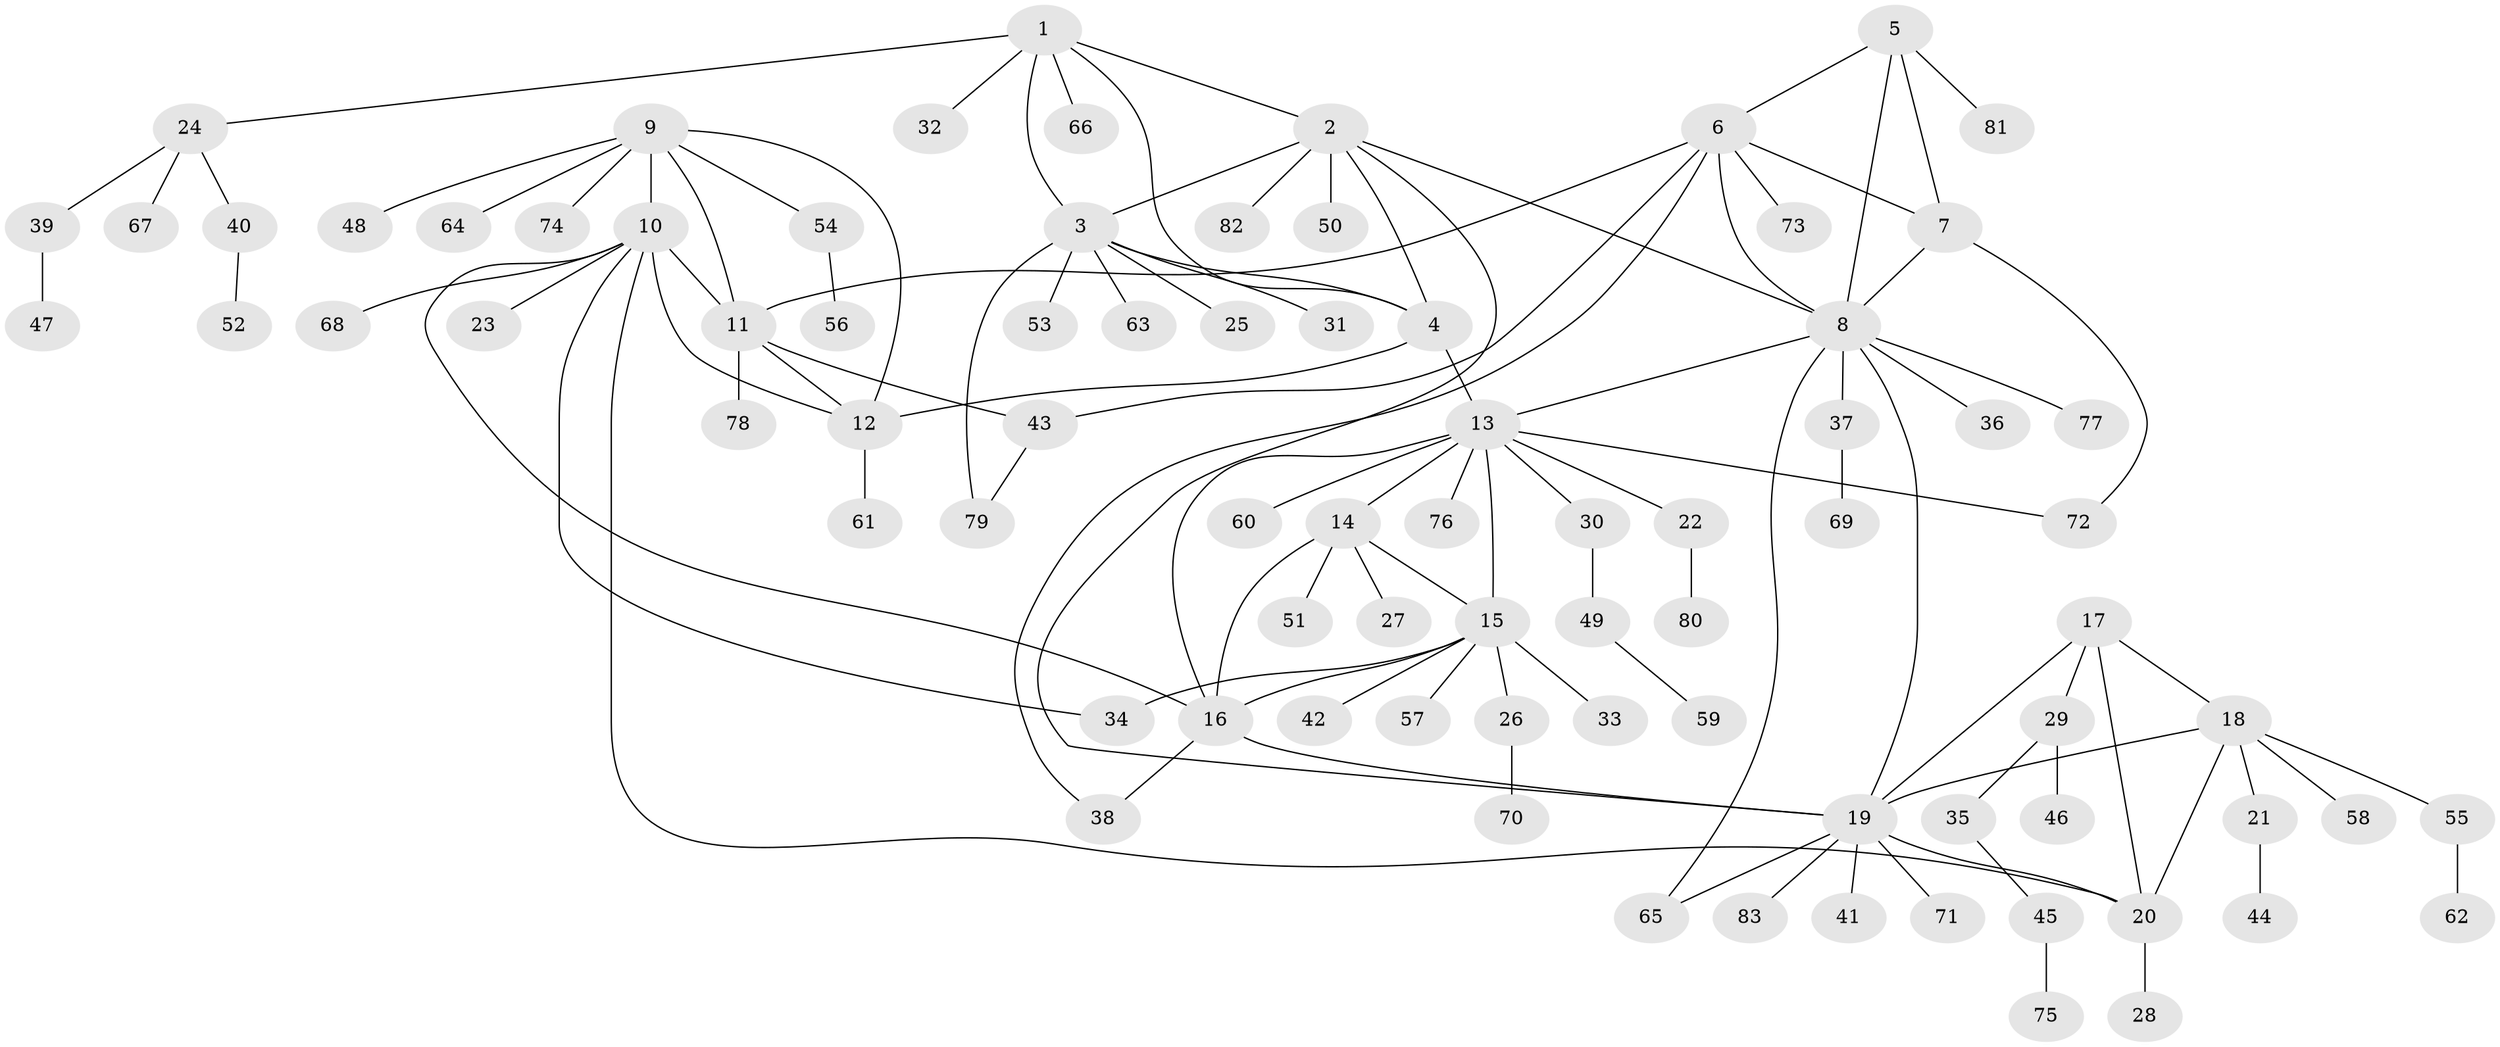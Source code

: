 // coarse degree distribution, {4: 0.0847457627118644, 11: 0.01694915254237288, 6: 0.03389830508474576, 7: 0.05084745762711865, 8: 0.03389830508474576, 9: 0.01694915254237288, 5: 0.03389830508474576, 1: 0.6101694915254238, 3: 0.05084745762711865, 2: 0.06779661016949153}
// Generated by graph-tools (version 1.1) at 2025/24/03/03/25 07:24:16]
// undirected, 83 vertices, 109 edges
graph export_dot {
graph [start="1"]
  node [color=gray90,style=filled];
  1;
  2;
  3;
  4;
  5;
  6;
  7;
  8;
  9;
  10;
  11;
  12;
  13;
  14;
  15;
  16;
  17;
  18;
  19;
  20;
  21;
  22;
  23;
  24;
  25;
  26;
  27;
  28;
  29;
  30;
  31;
  32;
  33;
  34;
  35;
  36;
  37;
  38;
  39;
  40;
  41;
  42;
  43;
  44;
  45;
  46;
  47;
  48;
  49;
  50;
  51;
  52;
  53;
  54;
  55;
  56;
  57;
  58;
  59;
  60;
  61;
  62;
  63;
  64;
  65;
  66;
  67;
  68;
  69;
  70;
  71;
  72;
  73;
  74;
  75;
  76;
  77;
  78;
  79;
  80;
  81;
  82;
  83;
  1 -- 2;
  1 -- 3;
  1 -- 4;
  1 -- 24;
  1 -- 32;
  1 -- 66;
  2 -- 3;
  2 -- 4;
  2 -- 8;
  2 -- 19;
  2 -- 50;
  2 -- 82;
  3 -- 4;
  3 -- 25;
  3 -- 31;
  3 -- 53;
  3 -- 63;
  3 -- 79;
  4 -- 12;
  4 -- 13;
  5 -- 6;
  5 -- 7;
  5 -- 8;
  5 -- 81;
  6 -- 7;
  6 -- 8;
  6 -- 11;
  6 -- 38;
  6 -- 43;
  6 -- 73;
  7 -- 8;
  7 -- 72;
  8 -- 13;
  8 -- 19;
  8 -- 36;
  8 -- 37;
  8 -- 65;
  8 -- 77;
  9 -- 10;
  9 -- 11;
  9 -- 12;
  9 -- 48;
  9 -- 54;
  9 -- 64;
  9 -- 74;
  10 -- 11;
  10 -- 12;
  10 -- 16;
  10 -- 20;
  10 -- 23;
  10 -- 34;
  10 -- 68;
  11 -- 12;
  11 -- 43;
  11 -- 78;
  12 -- 61;
  13 -- 14;
  13 -- 15;
  13 -- 16;
  13 -- 22;
  13 -- 30;
  13 -- 60;
  13 -- 72;
  13 -- 76;
  14 -- 15;
  14 -- 16;
  14 -- 27;
  14 -- 51;
  15 -- 16;
  15 -- 26;
  15 -- 33;
  15 -- 34;
  15 -- 42;
  15 -- 57;
  16 -- 19;
  16 -- 38;
  17 -- 18;
  17 -- 19;
  17 -- 20;
  17 -- 29;
  18 -- 19;
  18 -- 20;
  18 -- 21;
  18 -- 55;
  18 -- 58;
  19 -- 20;
  19 -- 41;
  19 -- 65;
  19 -- 71;
  19 -- 83;
  20 -- 28;
  21 -- 44;
  22 -- 80;
  24 -- 39;
  24 -- 40;
  24 -- 67;
  26 -- 70;
  29 -- 35;
  29 -- 46;
  30 -- 49;
  35 -- 45;
  37 -- 69;
  39 -- 47;
  40 -- 52;
  43 -- 79;
  45 -- 75;
  49 -- 59;
  54 -- 56;
  55 -- 62;
}
